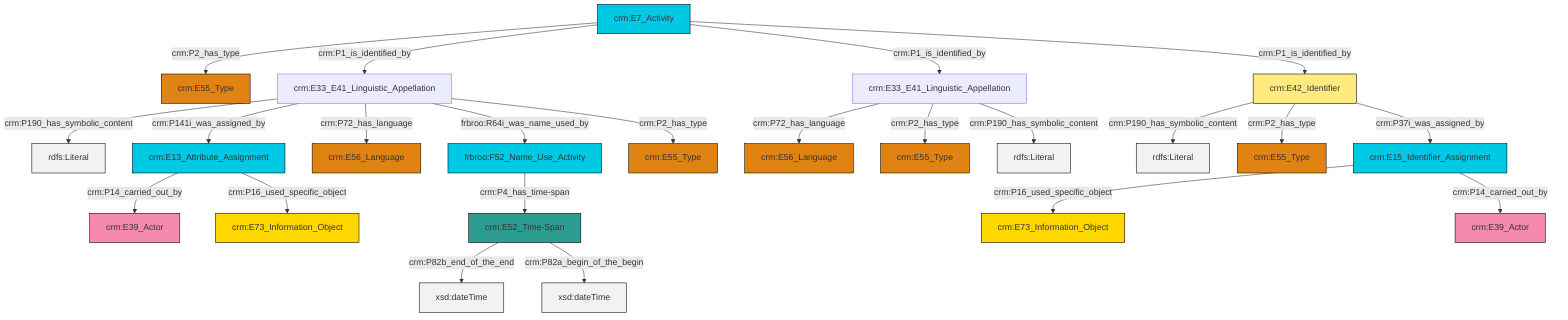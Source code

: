 graph TD
classDef Literal fill:#f2f2f2,stroke:#000000;
classDef CRM_Entity fill:#FFFFFF,stroke:#000000;
classDef Temporal_Entity fill:#00C9E6, stroke:#000000;
classDef Type fill:#E18312, stroke:#000000;
classDef Time-Span fill:#2C9C91, stroke:#000000;
classDef Appellation fill:#FFEB7F, stroke:#000000;
classDef Place fill:#008836, stroke:#000000;
classDef Persistent_Item fill:#B266B2, stroke:#000000;
classDef Conceptual_Object fill:#FFD700, stroke:#000000;
classDef Physical_Thing fill:#D2B48C, stroke:#000000;
classDef Actor fill:#f58aad, stroke:#000000;
classDef PC_Classes fill:#4ce600, stroke:#000000;
classDef Multi fill:#cccccc,stroke:#000000;

0["crm:E15_Identifier_Assignment"]:::Temporal_Entity -->|crm:P16_used_specific_object| 1["crm:E73_Information_Object"]:::Conceptual_Object
2["crm:E52_Time-Span"]:::Time-Span -->|crm:P82b_end_of_the_end| 3[xsd:dateTime]:::Literal
4["crm:E33_E41_Linguistic_Appellation"]:::Default -->|crm:P190_has_symbolic_content| 5[rdfs:Literal]:::Literal
2["crm:E52_Time-Span"]:::Time-Span -->|crm:P82a_begin_of_the_begin| 10[xsd:dateTime]:::Literal
21["crm:E7_Activity"]:::Temporal_Entity -->|crm:P2_has_type| 22["crm:E55_Type"]:::Type
23["crm:E42_Identifier"]:::Appellation -->|crm:P190_has_symbolic_content| 24[rdfs:Literal]:::Literal
4["crm:E33_E41_Linguistic_Appellation"]:::Default -->|crm:P141i_was_assigned_by| 26["crm:E13_Attribute_Assignment"]:::Temporal_Entity
27["crm:E33_E41_Linguistic_Appellation"]:::Default -->|crm:P72_has_language| 28["crm:E56_Language"]:::Type
27["crm:E33_E41_Linguistic_Appellation"]:::Default -->|crm:P2_has_type| 8["crm:E55_Type"]:::Type
26["crm:E13_Attribute_Assignment"]:::Temporal_Entity -->|crm:P14_carried_out_by| 30["crm:E39_Actor"]:::Actor
21["crm:E7_Activity"]:::Temporal_Entity -->|crm:P1_is_identified_by| 4["crm:E33_E41_Linguistic_Appellation"]:::Default
4["crm:E33_E41_Linguistic_Appellation"]:::Default -->|crm:P72_has_language| 17["crm:E56_Language"]:::Type
23["crm:E42_Identifier"]:::Appellation -->|crm:P2_has_type| 19["crm:E55_Type"]:::Type
0["crm:E15_Identifier_Assignment"]:::Temporal_Entity -->|crm:P14_carried_out_by| 13["crm:E39_Actor"]:::Actor
21["crm:E7_Activity"]:::Temporal_Entity -->|crm:P1_is_identified_by| 27["crm:E33_E41_Linguistic_Appellation"]:::Default
26["crm:E13_Attribute_Assignment"]:::Temporal_Entity -->|crm:P16_used_specific_object| 6["crm:E73_Information_Object"]:::Conceptual_Object
4["crm:E33_E41_Linguistic_Appellation"]:::Default -->|frbroo:R64i_was_name_used_by| 11["frbroo:F52_Name_Use_Activity"]:::Temporal_Entity
23["crm:E42_Identifier"]:::Appellation -->|crm:P37i_was_assigned_by| 0["crm:E15_Identifier_Assignment"]:::Temporal_Entity
11["frbroo:F52_Name_Use_Activity"]:::Temporal_Entity -->|crm:P4_has_time-span| 2["crm:E52_Time-Span"]:::Time-Span
4["crm:E33_E41_Linguistic_Appellation"]:::Default -->|crm:P2_has_type| 15["crm:E55_Type"]:::Type
27["crm:E33_E41_Linguistic_Appellation"]:::Default -->|crm:P190_has_symbolic_content| 41[rdfs:Literal]:::Literal
21["crm:E7_Activity"]:::Temporal_Entity -->|crm:P1_is_identified_by| 23["crm:E42_Identifier"]:::Appellation